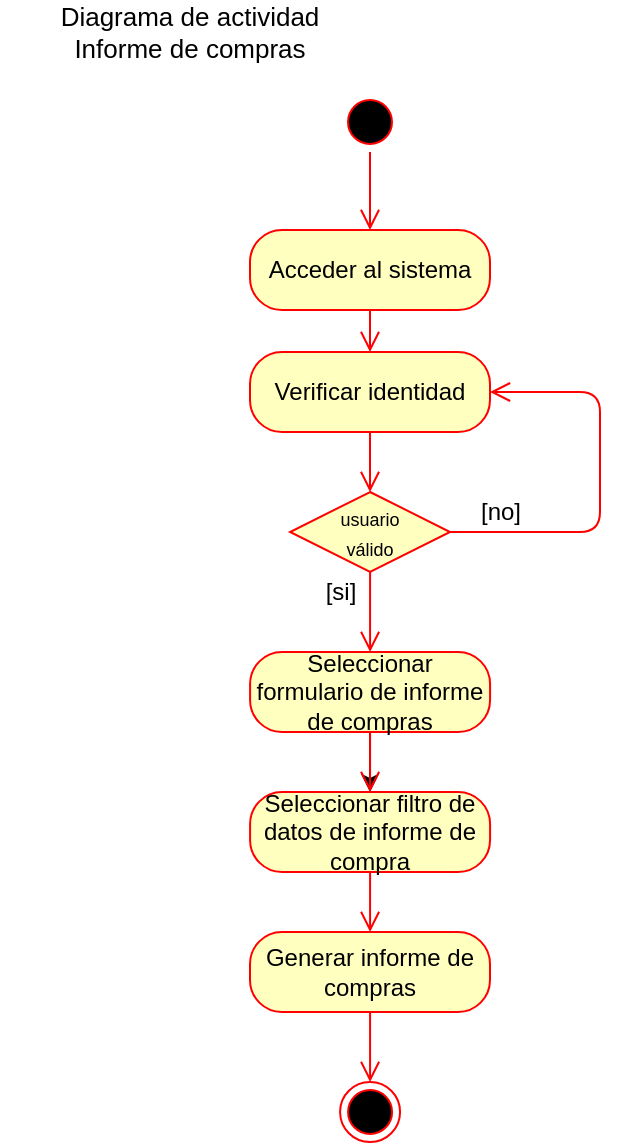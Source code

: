 <mxfile version="13.6.5">
    <diagram id="UmQT_IZwJmdbx8MwV7YX" name="Page-1">
        <mxGraphModel dx="562" dy="468" grid="1" gridSize="10" guides="1" tooltips="1" connect="1" arrows="1" fold="1" page="1" pageScale="1" pageWidth="827" pageHeight="1169" background="#ffffff" math="0" shadow="0">
            <root>
                <mxCell id="0"/>
                <mxCell id="1" parent="0"/>
                <mxCell id="30" value="" style="ellipse;html=1;shape=startState;fillColor=#000000;strokeColor=#ff0000;" parent="1" vertex="1">
                    <mxGeometry x="330" y="60" width="30" height="30" as="geometry"/>
                </mxCell>
                <mxCell id="31" value="" style="edgeStyle=orthogonalEdgeStyle;html=1;verticalAlign=bottom;endArrow=open;endSize=8;strokeColor=#ff0000;" parent="1" source="30" target="32" edge="1">
                    <mxGeometry relative="1" as="geometry">
                        <mxPoint x="345" y="150" as="targetPoint"/>
                    </mxGeometry>
                </mxCell>
                <mxCell id="32" value="Acceder al sistema" style="rounded=1;whiteSpace=wrap;html=1;arcSize=40;fontColor=#000000;fillColor=#ffffc0;strokeColor=#ff0000;" parent="1" vertex="1">
                    <mxGeometry x="285" y="129" width="120" height="40" as="geometry"/>
                </mxCell>
                <mxCell id="33" value="" style="edgeStyle=orthogonalEdgeStyle;html=1;verticalAlign=bottom;endArrow=open;endSize=8;strokeColor=#ff0000;" parent="1" source="32" target="34" edge="1">
                    <mxGeometry relative="1" as="geometry">
                        <mxPoint x="345" y="220" as="targetPoint"/>
                    </mxGeometry>
                </mxCell>
                <mxCell id="34" value="Verificar identidad" style="rounded=1;whiteSpace=wrap;html=1;arcSize=40;fontColor=#000000;fillColor=#ffffc0;strokeColor=#ff0000;" parent="1" vertex="1">
                    <mxGeometry x="285" y="190" width="120" height="40" as="geometry"/>
                </mxCell>
                <mxCell id="35" value="" style="edgeStyle=orthogonalEdgeStyle;html=1;verticalAlign=bottom;endArrow=open;endSize=8;strokeColor=#ff0000;" parent="1" source="34" edge="1">
                    <mxGeometry relative="1" as="geometry">
                        <mxPoint x="345.0" y="260" as="targetPoint"/>
                    </mxGeometry>
                </mxCell>
                <mxCell id="46" value="&lt;font color=&quot;#000000&quot; style=&quot;font-size: 9px&quot;&gt;usuario&lt;br&gt;válido&lt;br&gt;&lt;/font&gt;" style="rhombus;whiteSpace=wrap;html=1;fillColor=#ffffc0;strokeColor=#ff0000;" parent="1" vertex="1">
                    <mxGeometry x="305.04" y="260" width="80" height="40" as="geometry"/>
                </mxCell>
                <mxCell id="48" value="" style="edgeStyle=orthogonalEdgeStyle;html=1;align=left;verticalAlign=top;endArrow=open;endSize=8;strokeColor=#ff0000;entryX=0.5;entryY=0;entryDx=0;entryDy=0;" parent="1" source="46" target="120" edge="1">
                    <mxGeometry x="-1" relative="1" as="geometry">
                        <mxPoint x="445" y="370" as="targetPoint"/>
                        <mxPoint x="470" y="330" as="sourcePoint"/>
                    </mxGeometry>
                </mxCell>
                <mxCell id="111" value="[no]" style="text;html=1;align=center;verticalAlign=middle;resizable=0;points=[];autosize=1;fontColor=#000000;" parent="1" vertex="1">
                    <mxGeometry x="390" y="260" width="40" height="20" as="geometry"/>
                </mxCell>
                <mxCell id="112" value="" style="edgeStyle=orthogonalEdgeStyle;html=1;align=left;verticalAlign=bottom;endArrow=open;endSize=8;strokeColor=#ff0000;entryX=1;entryY=0.5;entryDx=0;entryDy=0;exitX=1;exitY=0.5;exitDx=0;exitDy=0;" parent="1" target="34" edge="1">
                    <mxGeometry x="-1" relative="1" as="geometry">
                        <mxPoint x="405.0" y="210" as="targetPoint"/>
                        <mxPoint x="385.0" y="280" as="sourcePoint"/>
                        <Array as="points">
                            <mxPoint x="460" y="280"/>
                            <mxPoint x="460" y="210"/>
                        </Array>
                    </mxGeometry>
                </mxCell>
                <mxCell id="113" value="[si]" style="text;html=1;align=center;verticalAlign=middle;resizable=0;points=[];autosize=1;fontColor=#000000;" parent="1" vertex="1">
                    <mxGeometry x="315.04" y="300" width="30" height="20" as="geometry"/>
                </mxCell>
                <mxCell id="128" value="" style="edgeStyle=orthogonalEdgeStyle;rounded=0;orthogonalLoop=1;jettySize=auto;html=1;fontSize=13;fontColor=#000000;" parent="1" source="120" target="126" edge="1">
                    <mxGeometry relative="1" as="geometry"/>
                </mxCell>
                <mxCell id="120" value="Seleccionar formulario de informe de compras" style="rounded=1;whiteSpace=wrap;html=1;arcSize=40;fontColor=#000000;fillColor=#ffffc0;strokeColor=#ff0000;" parent="1" vertex="1">
                    <mxGeometry x="285.04" y="340" width="120" height="40" as="geometry"/>
                </mxCell>
                <mxCell id="121" value="" style="edgeStyle=orthogonalEdgeStyle;html=1;verticalAlign=bottom;endArrow=open;endSize=8;strokeColor=#ff0000;" parent="1" source="120" target="126" edge="1">
                    <mxGeometry relative="1" as="geometry">
                        <mxPoint x="353.04" y="500" as="targetPoint"/>
                    </mxGeometry>
                </mxCell>
                <mxCell id="125" value="Diagrama de actividad&lt;br style=&quot;font-size: 13px&quot;&gt;Informe de compras" style="text;html=1;strokeColor=none;fillColor=none;align=center;verticalAlign=middle;whiteSpace=wrap;rounded=0;fontColor=#000000;fontStyle=0;fontSize=13;" parent="1" vertex="1">
                    <mxGeometry x="160.08" y="20" width="189.92" height="20" as="geometry"/>
                </mxCell>
                <mxCell id="126" value="Seleccionar filtro de datos de informe de compra" style="rounded=1;whiteSpace=wrap;html=1;arcSize=40;fontColor=#000000;fillColor=#ffffc0;strokeColor=#ff0000;" parent="1" vertex="1">
                    <mxGeometry x="285.04" y="410" width="120" height="40" as="geometry"/>
                </mxCell>
                <mxCell id="127" value="" style="edgeStyle=orthogonalEdgeStyle;html=1;verticalAlign=bottom;endArrow=open;endSize=8;strokeColor=#ff0000;fontSize=13;fontColor=#000000;" parent="1" source="126" target="139" edge="1">
                    <mxGeometry relative="1" as="geometry">
                        <mxPoint x="353" y="600" as="targetPoint"/>
                    </mxGeometry>
                </mxCell>
                <mxCell id="139" value="Generar informe de compras" style="rounded=1;whiteSpace=wrap;html=1;arcSize=40;fontColor=#000000;fillColor=#ffffc0;strokeColor=#ff0000;" parent="1" vertex="1">
                    <mxGeometry x="285" y="480" width="120" height="40" as="geometry"/>
                </mxCell>
                <mxCell id="140" value="" style="edgeStyle=orthogonalEdgeStyle;html=1;verticalAlign=bottom;endArrow=open;endSize=8;strokeColor=#ff0000;fontSize=13;fontColor=#000000;entryX=0.5;entryY=0;entryDx=0;entryDy=0;" parent="1" source="139" target="141" edge="1">
                    <mxGeometry relative="1" as="geometry">
                        <mxPoint x="353" y="710" as="targetPoint"/>
                    </mxGeometry>
                </mxCell>
                <mxCell id="141" value="" style="ellipse;html=1;shape=endState;fillColor=#000000;strokeColor=#ff0000;fontSize=13;fontColor=#000000;" parent="1" vertex="1">
                    <mxGeometry x="330.04" y="555" width="30" height="30" as="geometry"/>
                </mxCell>
            </root>
        </mxGraphModel>
    </diagram>
</mxfile>